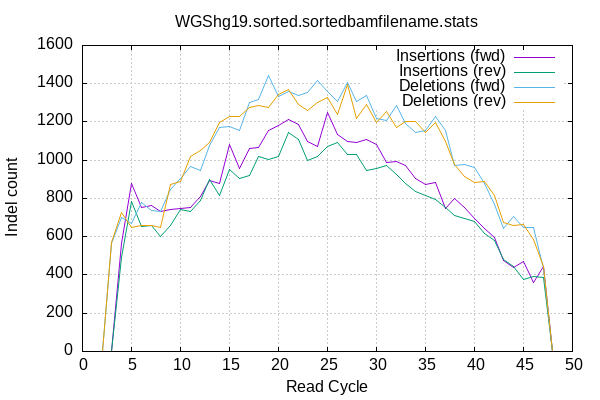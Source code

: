 
        set terminal png size 600,400 truecolor
        set output "./output/QC/samtools_stat_plots/WGShg19.sorted-indel-cycles.png"
        set grid xtics ytics y2tics back lc rgb "#cccccc"
        set style line 1 linetype 1  linecolor rgb "red"
        set style line 2 linetype 2  linecolor rgb "black"
        set style line 3 linetype 3  linecolor rgb "green"
        set style line 4 linetype 4  linecolor rgb "blue"
        set style increment user
        set ylabel "Indel count"
        set xlabel "Read Cycle"
        set title "WGShg19.sorted.sortedbamfilename.stats" noenhanced
    plot '-' w l ti 'Insertions (fwd)', '' w l ti 'Insertions (rev)', '' w l ti 'Deletions (fwd)', '' w l ti 'Deletions (rev)'
1	0
2	0
3	0
4	566
5	879
6	752
7	763
8	731
9	745
10	746
11	753
12	811
13	892
14	876
15	1084
16	955
17	1061
18	1065
19	1157
20	1180
21	1214
22	1186
23	1099
24	1070
25	1249
26	1134
27	1097
28	1091
29	1106
30	1082
31	989
32	996
33	971
34	903
35	875
36	885
37	748
38	800
39	751
40	698
41	641
42	597
43	477
44	439
45	472
46	361
47	445
48	0
end
1	0
2	0
3	0
4	494
5	783
6	652
7	657
8	600
9	657
10	742
11	733
12	788
13	898
14	814
15	953
16	905
17	922
18	1020
19	1006
20	1020
21	1146
22	1109
23	998
24	1019
25	1070
26	1093
27	1030
28	1030
29	948
30	956
31	974
32	923
33	877
34	839
35	814
36	795
37	754
38	712
39	698
40	680
41	618
42	578
43	482
44	446
45	374
46	392
47	389
48	0
end
1	1
2	1
3	566
4	703
5	668
6	781
7	738
8	733
9	845
10	905
11	969
12	946
13	1079
14	1173
15	1175
16	1158
17	1302
18	1320
19	1441
20	1335
21	1361
22	1340
23	1356
24	1415
25	1359
26	1308
27	1408
28	1306
29	1337
30	1216
31	1207
32	1285
33	1193
34	1147
35	1157
36	1228
37	1157
38	972
39	976
40	962
41	877
42	770
43	642
44	704
45	650
46	646
47	433
48	0
end
1	0
2	1
3	568
4	729
5	646
6	661
7	657
8	646
9	872
10	890
11	1018
12	1052
13	1094
14	1198
15	1229
16	1227
17	1276
18	1286
19	1276
20	1345
21	1368
22	1290
23	1261
24	1300
25	1326
26	1238
27	1394
28	1217
29	1291
30	1199
31	1256
32	1169
33	1203
34	1201
35	1143
36	1197
37	1099
38	976
39	915
40	885
41	891
42	815
43	676
44	660
45	664
46	588
47	443
48	1
end

